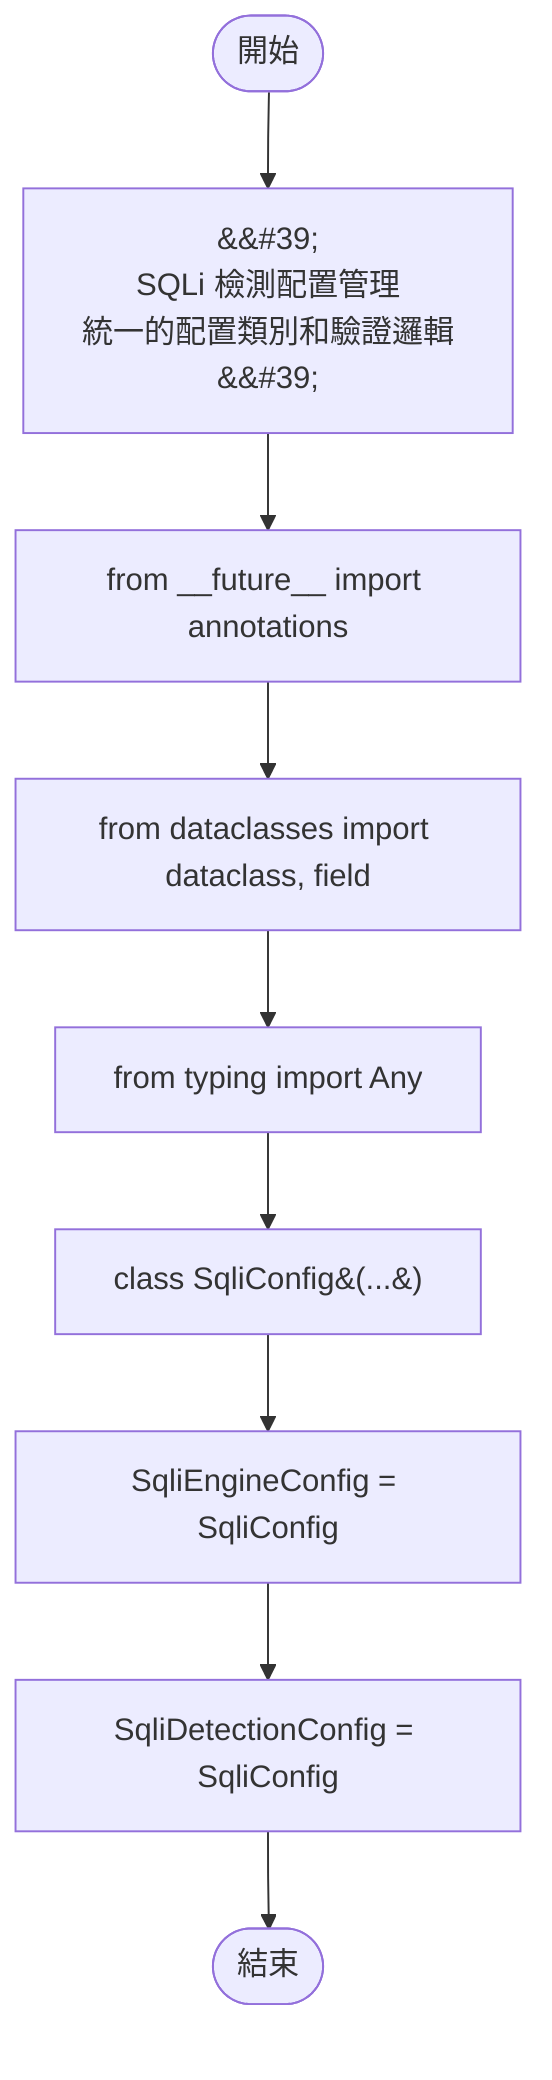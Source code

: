 flowchart TB
    n1([開始])
    n2([結束])
    n3[&amp;&#35;39;\nSQLi 檢測配置管理\n統一的配置類別和驗證邏輯\n&amp;&#35;39;]
    n4[from __future__ import annotations]
    n5[from dataclasses import dataclass, field]
    n6[from typing import Any]
    n7[class SqliConfig&#40;...&#41;]
    n8[SqliEngineConfig = SqliConfig]
    n9[SqliDetectionConfig = SqliConfig]
    n1 --> n3
    n3 --> n4
    n4 --> n5
    n5 --> n6
    n6 --> n7
    n7 --> n8
    n8 --> n9
    n9 --> n2